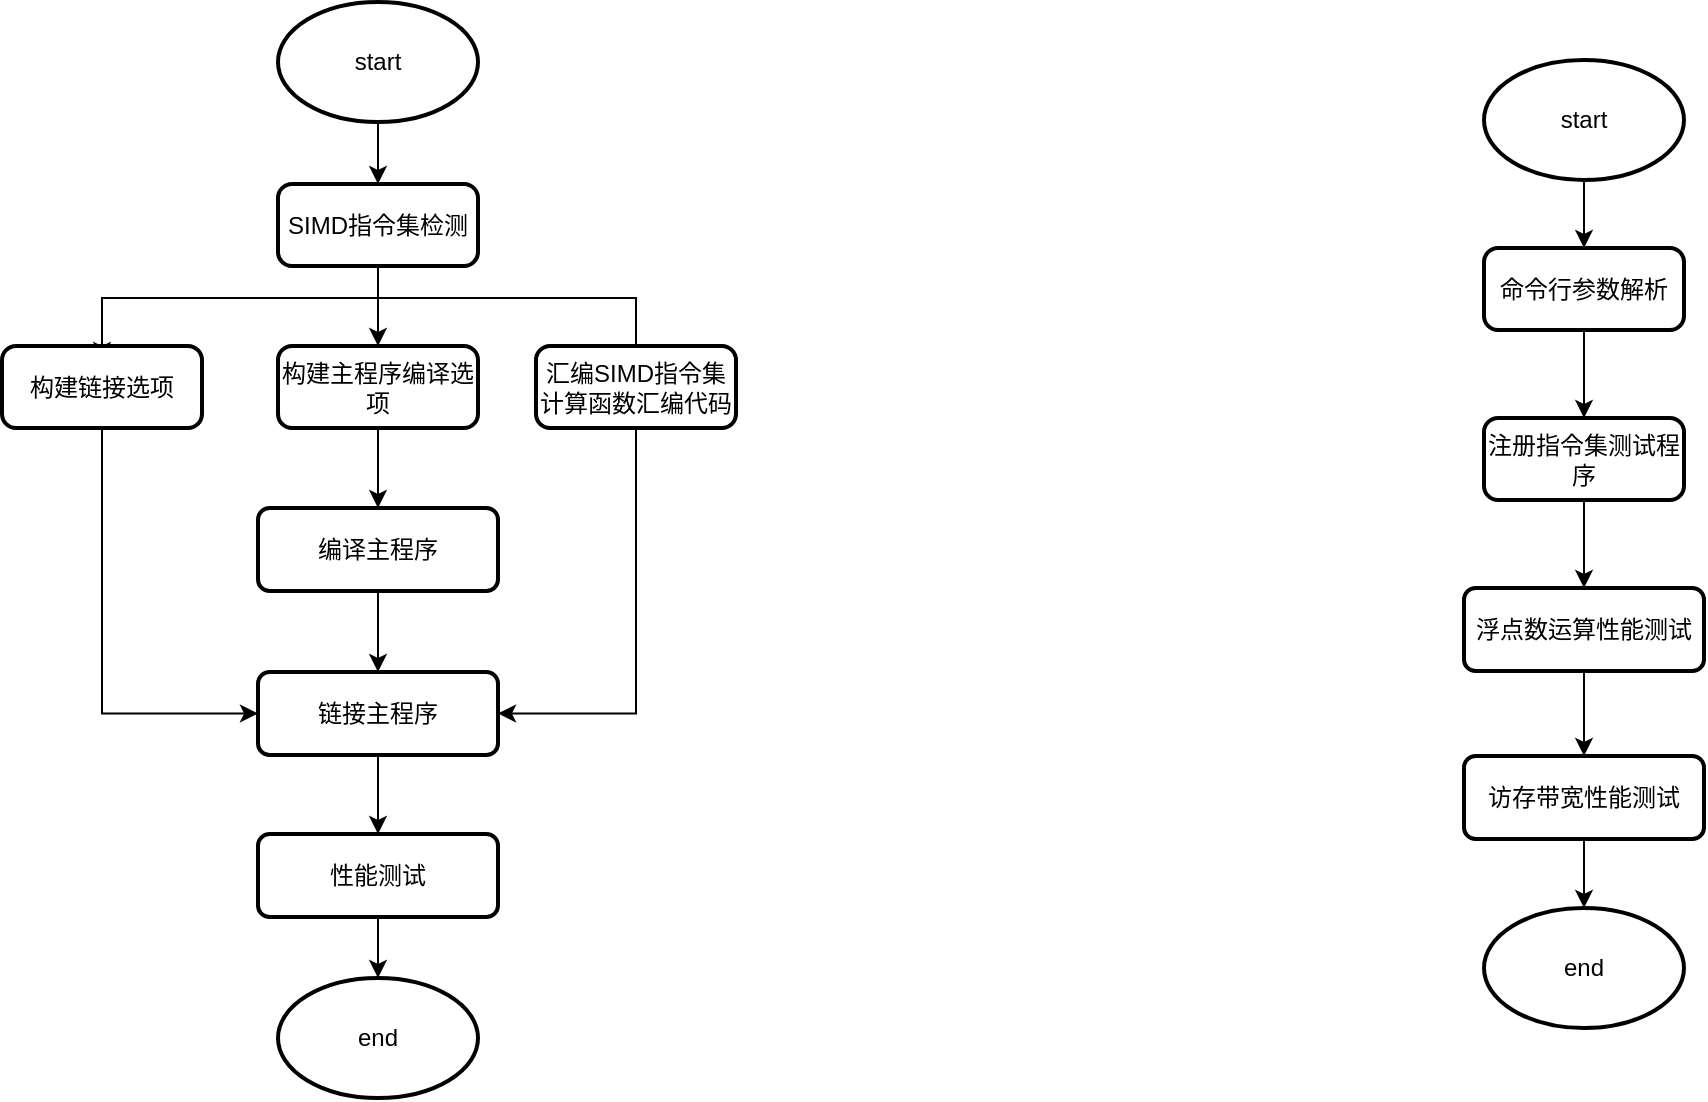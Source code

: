 <mxfile version="24.5.5" type="github">
  <diagram name="第 1 页" id="T2Vd-EA-eIBZxFPmkYbD">
    <mxGraphModel dx="930" dy="625" grid="0" gridSize="10" guides="1" tooltips="1" connect="1" arrows="1" fold="1" page="0" pageScale="1" pageWidth="1920" pageHeight="1200" math="0" shadow="0">
      <root>
        <mxCell id="0" />
        <mxCell id="1" parent="0" />
        <mxCell id="ki_-sFj12n2FJK038gnw-1" style="edgeStyle=orthogonalEdgeStyle;rounded=0;orthogonalLoop=1;jettySize=auto;html=1;exitX=0.5;exitY=1;exitDx=0;exitDy=0;exitPerimeter=0;entryX=0.5;entryY=0;entryDx=0;entryDy=0;" edge="1" parent="1" source="ki_-sFj12n2FJK038gnw-2" target="ki_-sFj12n2FJK038gnw-6">
          <mxGeometry relative="1" as="geometry" />
        </mxCell>
        <mxCell id="ki_-sFj12n2FJK038gnw-2" value="start" style="strokeWidth=2;html=1;shape=mxgraph.flowchart.start_1;whiteSpace=wrap;" vertex="1" parent="1">
          <mxGeometry x="193" y="37" width="100" height="60" as="geometry" />
        </mxCell>
        <mxCell id="ki_-sFj12n2FJK038gnw-3" style="edgeStyle=orthogonalEdgeStyle;rounded=0;orthogonalLoop=1;jettySize=auto;html=1;exitX=0.5;exitY=1;exitDx=0;exitDy=0;entryX=0.5;entryY=0;entryDx=0;entryDy=0;" edge="1" parent="1">
          <mxGeometry relative="1" as="geometry">
            <mxPoint x="243" y="170" as="sourcePoint" />
            <mxPoint x="105" y="216" as="targetPoint" />
            <Array as="points">
              <mxPoint x="243" y="185" />
              <mxPoint x="105" y="185" />
            </Array>
          </mxGeometry>
        </mxCell>
        <mxCell id="ki_-sFj12n2FJK038gnw-4" style="edgeStyle=orthogonalEdgeStyle;rounded=0;orthogonalLoop=1;jettySize=auto;html=1;exitX=0.5;exitY=1;exitDx=0;exitDy=0;" edge="1" parent="1" source="ki_-sFj12n2FJK038gnw-6" target="ki_-sFj12n2FJK038gnw-8">
          <mxGeometry relative="1" as="geometry" />
        </mxCell>
        <mxCell id="ki_-sFj12n2FJK038gnw-5" style="edgeStyle=orthogonalEdgeStyle;rounded=0;orthogonalLoop=1;jettySize=auto;html=1;exitX=0.5;exitY=1;exitDx=0;exitDy=0;entryX=0.5;entryY=0;entryDx=0;entryDy=0;" edge="1" parent="1">
          <mxGeometry relative="1" as="geometry">
            <mxPoint x="243" y="166" as="sourcePoint" />
            <mxPoint x="372" y="226" as="targetPoint" />
            <Array as="points">
              <mxPoint x="243" y="185" />
              <mxPoint x="372" y="185" />
            </Array>
          </mxGeometry>
        </mxCell>
        <mxCell id="ki_-sFj12n2FJK038gnw-6" value="SIMD指令集检测" style="rounded=1;whiteSpace=wrap;html=1;absoluteArcSize=1;arcSize=14;strokeWidth=2;" vertex="1" parent="1">
          <mxGeometry x="193" y="128" width="100" height="41" as="geometry" />
        </mxCell>
        <mxCell id="ki_-sFj12n2FJK038gnw-7" value="" style="edgeStyle=orthogonalEdgeStyle;rounded=0;orthogonalLoop=1;jettySize=auto;html=1;" edge="1" parent="1" source="ki_-sFj12n2FJK038gnw-8" target="ki_-sFj12n2FJK038gnw-14">
          <mxGeometry relative="1" as="geometry" />
        </mxCell>
        <mxCell id="ki_-sFj12n2FJK038gnw-8" value="构建主程序编译选项" style="rounded=1;whiteSpace=wrap;html=1;absoluteArcSize=1;arcSize=14;strokeWidth=2;" vertex="1" parent="1">
          <mxGeometry x="193" y="209" width="100" height="41" as="geometry" />
        </mxCell>
        <mxCell id="ki_-sFj12n2FJK038gnw-9" style="edgeStyle=orthogonalEdgeStyle;rounded=0;orthogonalLoop=1;jettySize=auto;html=1;exitX=0.5;exitY=1;exitDx=0;exitDy=0;entryX=1;entryY=0.5;entryDx=0;entryDy=0;" edge="1" parent="1" source="ki_-sFj12n2FJK038gnw-10" target="ki_-sFj12n2FJK038gnw-16">
          <mxGeometry relative="1" as="geometry" />
        </mxCell>
        <mxCell id="ki_-sFj12n2FJK038gnw-10" value="汇编SIMD指令集计算函数汇编代码" style="rounded=1;whiteSpace=wrap;html=1;absoluteArcSize=1;arcSize=14;strokeWidth=2;" vertex="1" parent="1">
          <mxGeometry x="322" y="209" width="100" height="41" as="geometry" />
        </mxCell>
        <mxCell id="ki_-sFj12n2FJK038gnw-11" style="edgeStyle=orthogonalEdgeStyle;rounded=0;orthogonalLoop=1;jettySize=auto;html=1;exitX=0.5;exitY=1;exitDx=0;exitDy=0;entryX=0;entryY=0.5;entryDx=0;entryDy=0;" edge="1" parent="1" source="ki_-sFj12n2FJK038gnw-12" target="ki_-sFj12n2FJK038gnw-16">
          <mxGeometry relative="1" as="geometry" />
        </mxCell>
        <mxCell id="ki_-sFj12n2FJK038gnw-12" value="构建链接选项" style="rounded=1;whiteSpace=wrap;html=1;absoluteArcSize=1;arcSize=14;strokeWidth=2;" vertex="1" parent="1">
          <mxGeometry x="55" y="209" width="100" height="41" as="geometry" />
        </mxCell>
        <mxCell id="ki_-sFj12n2FJK038gnw-13" value="" style="edgeStyle=orthogonalEdgeStyle;rounded=0;orthogonalLoop=1;jettySize=auto;html=1;" edge="1" parent="1" source="ki_-sFj12n2FJK038gnw-14" target="ki_-sFj12n2FJK038gnw-16">
          <mxGeometry relative="1" as="geometry" />
        </mxCell>
        <mxCell id="ki_-sFj12n2FJK038gnw-14" value="编译主程序" style="whiteSpace=wrap;html=1;rounded=1;arcSize=14;strokeWidth=2;" vertex="1" parent="1">
          <mxGeometry x="183" y="290" width="120" height="41.5" as="geometry" />
        </mxCell>
        <mxCell id="ki_-sFj12n2FJK038gnw-15" value="" style="edgeStyle=orthogonalEdgeStyle;rounded=0;orthogonalLoop=1;jettySize=auto;html=1;" edge="1" parent="1" source="ki_-sFj12n2FJK038gnw-16" target="ki_-sFj12n2FJK038gnw-18">
          <mxGeometry relative="1" as="geometry" />
        </mxCell>
        <mxCell id="ki_-sFj12n2FJK038gnw-16" value="链接主程序" style="whiteSpace=wrap;html=1;rounded=1;arcSize=14;strokeWidth=2;" vertex="1" parent="1">
          <mxGeometry x="183" y="372" width="120" height="41.5" as="geometry" />
        </mxCell>
        <mxCell id="ki_-sFj12n2FJK038gnw-17" style="edgeStyle=orthogonalEdgeStyle;rounded=0;orthogonalLoop=1;jettySize=auto;html=1;exitX=0.5;exitY=1;exitDx=0;exitDy=0;" edge="1" parent="1" source="ki_-sFj12n2FJK038gnw-18" target="ki_-sFj12n2FJK038gnw-19">
          <mxGeometry relative="1" as="geometry" />
        </mxCell>
        <mxCell id="ki_-sFj12n2FJK038gnw-18" value="性能测试" style="whiteSpace=wrap;html=1;rounded=1;arcSize=14;strokeWidth=2;" vertex="1" parent="1">
          <mxGeometry x="183" y="453" width="120" height="41.5" as="geometry" />
        </mxCell>
        <mxCell id="ki_-sFj12n2FJK038gnw-19" value="end" style="strokeWidth=2;html=1;shape=mxgraph.flowchart.start_1;whiteSpace=wrap;" vertex="1" parent="1">
          <mxGeometry x="193" y="525" width="100" height="60" as="geometry" />
        </mxCell>
        <mxCell id="ki_-sFj12n2FJK038gnw-20" style="edgeStyle=orthogonalEdgeStyle;rounded=0;orthogonalLoop=1;jettySize=auto;html=1;exitX=0.5;exitY=1;exitDx=0;exitDy=0;exitPerimeter=0;entryX=0.5;entryY=0;entryDx=0;entryDy=0;" edge="1" parent="1" source="ki_-sFj12n2FJK038gnw-21" target="ki_-sFj12n2FJK038gnw-25">
          <mxGeometry relative="1" as="geometry" />
        </mxCell>
        <mxCell id="ki_-sFj12n2FJK038gnw-21" value="start" style="strokeWidth=2;html=1;shape=mxgraph.flowchart.start_1;whiteSpace=wrap;" vertex="1" parent="1">
          <mxGeometry x="796" y="66" width="100" height="60" as="geometry" />
        </mxCell>
        <mxCell id="ki_-sFj12n2FJK038gnw-23" style="edgeStyle=orthogonalEdgeStyle;rounded=0;orthogonalLoop=1;jettySize=auto;html=1;exitX=0.5;exitY=1;exitDx=0;exitDy=0;" edge="1" parent="1" source="ki_-sFj12n2FJK038gnw-25" target="ki_-sFj12n2FJK038gnw-27">
          <mxGeometry relative="1" as="geometry" />
        </mxCell>
        <mxCell id="ki_-sFj12n2FJK038gnw-25" value="命令行参数解析" style="rounded=1;whiteSpace=wrap;html=1;absoluteArcSize=1;arcSize=14;strokeWidth=2;" vertex="1" parent="1">
          <mxGeometry x="796" y="160" width="100" height="41" as="geometry" />
        </mxCell>
        <mxCell id="ki_-sFj12n2FJK038gnw-26" value="" style="edgeStyle=orthogonalEdgeStyle;rounded=0;orthogonalLoop=1;jettySize=auto;html=1;" edge="1" parent="1" source="ki_-sFj12n2FJK038gnw-27" target="ki_-sFj12n2FJK038gnw-33">
          <mxGeometry relative="1" as="geometry" />
        </mxCell>
        <mxCell id="ki_-sFj12n2FJK038gnw-27" value="注册指令集测试程序" style="rounded=1;whiteSpace=wrap;html=1;absoluteArcSize=1;arcSize=14;strokeWidth=2;" vertex="1" parent="1">
          <mxGeometry x="796" y="245" width="100" height="41" as="geometry" />
        </mxCell>
        <mxCell id="ki_-sFj12n2FJK038gnw-32" value="" style="edgeStyle=orthogonalEdgeStyle;rounded=0;orthogonalLoop=1;jettySize=auto;html=1;" edge="1" parent="1" source="ki_-sFj12n2FJK038gnw-33" target="ki_-sFj12n2FJK038gnw-35">
          <mxGeometry relative="1" as="geometry" />
        </mxCell>
        <mxCell id="ki_-sFj12n2FJK038gnw-33" value="浮点数运算性能测试" style="whiteSpace=wrap;html=1;rounded=1;arcSize=14;strokeWidth=2;" vertex="1" parent="1">
          <mxGeometry x="786" y="330" width="120" height="41.5" as="geometry" />
        </mxCell>
        <mxCell id="ki_-sFj12n2FJK038gnw-34" value="" style="edgeStyle=orthogonalEdgeStyle;rounded=0;orthogonalLoop=1;jettySize=auto;html=1;entryX=0.5;entryY=0;entryDx=0;entryDy=0;entryPerimeter=0;" edge="1" parent="1" source="ki_-sFj12n2FJK038gnw-35" target="ki_-sFj12n2FJK038gnw-38">
          <mxGeometry relative="1" as="geometry">
            <mxPoint x="846" y="482" as="targetPoint" />
          </mxGeometry>
        </mxCell>
        <mxCell id="ki_-sFj12n2FJK038gnw-35" value="访存带宽性能测试" style="whiteSpace=wrap;html=1;rounded=1;arcSize=14;strokeWidth=2;" vertex="1" parent="1">
          <mxGeometry x="786" y="414" width="120" height="41.5" as="geometry" />
        </mxCell>
        <mxCell id="ki_-sFj12n2FJK038gnw-38" value="end" style="strokeWidth=2;html=1;shape=mxgraph.flowchart.start_1;whiteSpace=wrap;" vertex="1" parent="1">
          <mxGeometry x="796" y="490" width="100" height="60" as="geometry" />
        </mxCell>
      </root>
    </mxGraphModel>
  </diagram>
</mxfile>
